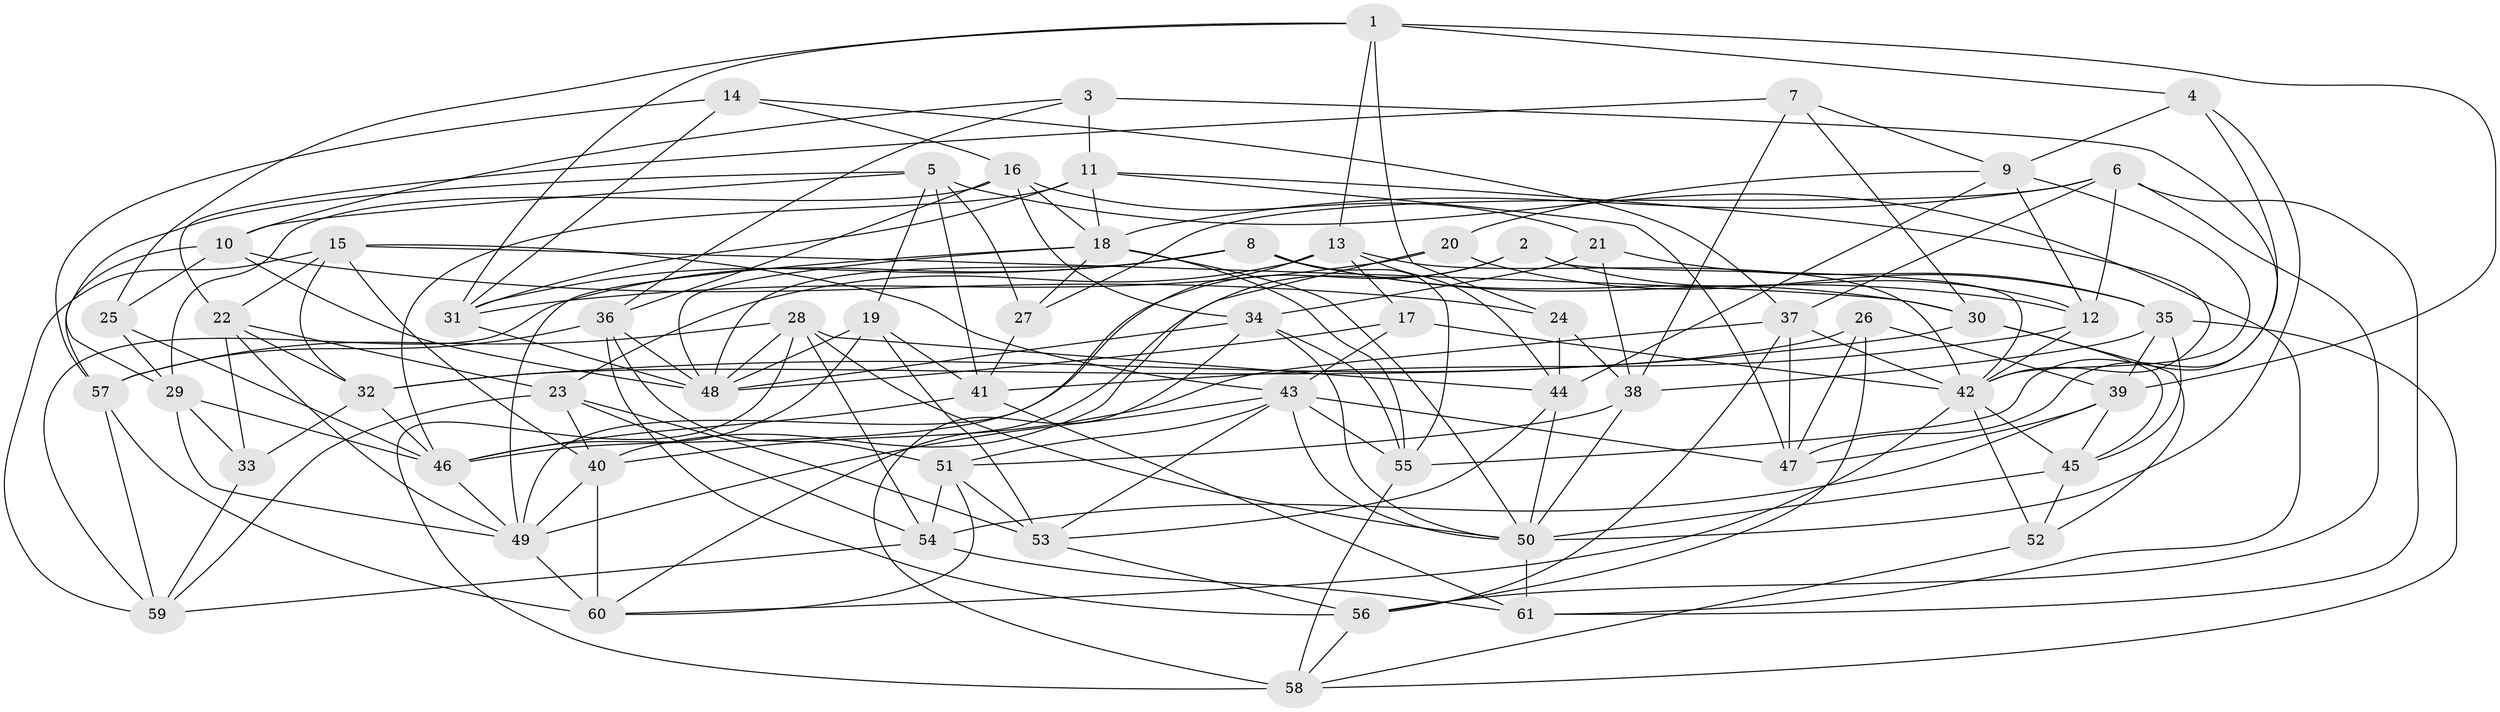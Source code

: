 // original degree distribution, {4: 1.0}
// Generated by graph-tools (version 1.1) at 2025/50/03/09/25 03:50:45]
// undirected, 61 vertices, 177 edges
graph export_dot {
graph [start="1"]
  node [color=gray90,style=filled];
  1;
  2;
  3;
  4;
  5;
  6;
  7;
  8;
  9;
  10;
  11;
  12;
  13;
  14;
  15;
  16;
  17;
  18;
  19;
  20;
  21;
  22;
  23;
  24;
  25;
  26;
  27;
  28;
  29;
  30;
  31;
  32;
  33;
  34;
  35;
  36;
  37;
  38;
  39;
  40;
  41;
  42;
  43;
  44;
  45;
  46;
  47;
  48;
  49;
  50;
  51;
  52;
  53;
  54;
  55;
  56;
  57;
  58;
  59;
  60;
  61;
  1 -- 4 [weight=1.0];
  1 -- 13 [weight=1.0];
  1 -- 24 [weight=1.0];
  1 -- 25 [weight=1.0];
  1 -- 31 [weight=1.0];
  1 -- 39 [weight=1.0];
  2 -- 12 [weight=1.0];
  2 -- 40 [weight=1.0];
  2 -- 42 [weight=1.0];
  2 -- 46 [weight=1.0];
  3 -- 10 [weight=1.0];
  3 -- 11 [weight=1.0];
  3 -- 36 [weight=1.0];
  3 -- 47 [weight=1.0];
  4 -- 9 [weight=1.0];
  4 -- 50 [weight=1.0];
  4 -- 55 [weight=1.0];
  5 -- 10 [weight=1.0];
  5 -- 19 [weight=1.0];
  5 -- 27 [weight=1.0];
  5 -- 29 [weight=1.0];
  5 -- 41 [weight=1.0];
  5 -- 61 [weight=1.0];
  6 -- 12 [weight=1.0];
  6 -- 18 [weight=1.0];
  6 -- 27 [weight=1.0];
  6 -- 37 [weight=1.0];
  6 -- 56 [weight=1.0];
  6 -- 61 [weight=1.0];
  7 -- 9 [weight=1.0];
  7 -- 22 [weight=1.0];
  7 -- 30 [weight=1.0];
  7 -- 38 [weight=1.0];
  8 -- 12 [weight=1.0];
  8 -- 30 [weight=1.0];
  8 -- 31 [weight=1.0];
  8 -- 48 [weight=1.0];
  8 -- 55 [weight=1.0];
  8 -- 59 [weight=1.0];
  9 -- 12 [weight=1.0];
  9 -- 20 [weight=1.0];
  9 -- 42 [weight=1.0];
  9 -- 44 [weight=1.0];
  10 -- 24 [weight=1.0];
  10 -- 25 [weight=1.0];
  10 -- 48 [weight=1.0];
  10 -- 57 [weight=1.0];
  11 -- 18 [weight=1.0];
  11 -- 31 [weight=1.0];
  11 -- 42 [weight=1.0];
  11 -- 46 [weight=1.0];
  11 -- 47 [weight=1.0];
  12 -- 41 [weight=1.0];
  12 -- 42 [weight=1.0];
  13 -- 17 [weight=1.0];
  13 -- 23 [weight=1.0];
  13 -- 42 [weight=1.0];
  13 -- 44 [weight=1.0];
  13 -- 49 [weight=1.0];
  14 -- 16 [weight=1.0];
  14 -- 31 [weight=1.0];
  14 -- 37 [weight=1.0];
  14 -- 57 [weight=1.0];
  15 -- 22 [weight=1.0];
  15 -- 30 [weight=1.0];
  15 -- 32 [weight=1.0];
  15 -- 40 [weight=1.0];
  15 -- 43 [weight=1.0];
  15 -- 59 [weight=1.0];
  16 -- 18 [weight=1.0];
  16 -- 21 [weight=1.0];
  16 -- 29 [weight=1.0];
  16 -- 34 [weight=1.0];
  16 -- 36 [weight=1.0];
  17 -- 42 [weight=1.0];
  17 -- 43 [weight=1.0];
  17 -- 48 [weight=1.0];
  18 -- 27 [weight=1.0];
  18 -- 48 [weight=1.0];
  18 -- 49 [weight=1.0];
  18 -- 50 [weight=1.0];
  18 -- 55 [weight=1.0];
  19 -- 41 [weight=1.0];
  19 -- 46 [weight=1.0];
  19 -- 48 [weight=2.0];
  19 -- 53 [weight=1.0];
  20 -- 31 [weight=1.0];
  20 -- 35 [weight=1.0];
  20 -- 60 [weight=1.0];
  21 -- 34 [weight=1.0];
  21 -- 35 [weight=1.0];
  21 -- 38 [weight=1.0];
  22 -- 23 [weight=1.0];
  22 -- 32 [weight=1.0];
  22 -- 33 [weight=1.0];
  22 -- 49 [weight=1.0];
  23 -- 40 [weight=1.0];
  23 -- 53 [weight=1.0];
  23 -- 54 [weight=1.0];
  23 -- 59 [weight=1.0];
  24 -- 38 [weight=1.0];
  24 -- 44 [weight=1.0];
  25 -- 29 [weight=1.0];
  25 -- 46 [weight=1.0];
  26 -- 32 [weight=1.0];
  26 -- 39 [weight=1.0];
  26 -- 47 [weight=1.0];
  26 -- 56 [weight=1.0];
  27 -- 41 [weight=1.0];
  28 -- 44 [weight=1.0];
  28 -- 48 [weight=1.0];
  28 -- 50 [weight=1.0];
  28 -- 54 [weight=1.0];
  28 -- 57 [weight=1.0];
  28 -- 58 [weight=1.0];
  29 -- 33 [weight=1.0];
  29 -- 46 [weight=1.0];
  29 -- 49 [weight=1.0];
  30 -- 32 [weight=1.0];
  30 -- 45 [weight=1.0];
  30 -- 52 [weight=1.0];
  31 -- 48 [weight=1.0];
  32 -- 33 [weight=1.0];
  32 -- 46 [weight=1.0];
  33 -- 59 [weight=1.0];
  34 -- 48 [weight=1.0];
  34 -- 50 [weight=1.0];
  34 -- 55 [weight=1.0];
  34 -- 58 [weight=1.0];
  35 -- 38 [weight=1.0];
  35 -- 39 [weight=1.0];
  35 -- 45 [weight=1.0];
  35 -- 58 [weight=1.0];
  36 -- 48 [weight=1.0];
  36 -- 51 [weight=1.0];
  36 -- 56 [weight=1.0];
  36 -- 57 [weight=1.0];
  37 -- 40 [weight=1.0];
  37 -- 42 [weight=1.0];
  37 -- 47 [weight=1.0];
  37 -- 56 [weight=1.0];
  38 -- 50 [weight=1.0];
  38 -- 51 [weight=1.0];
  39 -- 45 [weight=1.0];
  39 -- 47 [weight=1.0];
  39 -- 54 [weight=1.0];
  40 -- 49 [weight=1.0];
  40 -- 60 [weight=1.0];
  41 -- 46 [weight=1.0];
  41 -- 61 [weight=1.0];
  42 -- 45 [weight=1.0];
  42 -- 52 [weight=1.0];
  42 -- 60 [weight=1.0];
  43 -- 47 [weight=1.0];
  43 -- 49 [weight=1.0];
  43 -- 50 [weight=1.0];
  43 -- 51 [weight=1.0];
  43 -- 53 [weight=1.0];
  43 -- 55 [weight=1.0];
  44 -- 50 [weight=1.0];
  44 -- 53 [weight=1.0];
  45 -- 50 [weight=1.0];
  45 -- 52 [weight=1.0];
  46 -- 49 [weight=1.0];
  49 -- 60 [weight=1.0];
  50 -- 61 [weight=2.0];
  51 -- 53 [weight=1.0];
  51 -- 54 [weight=1.0];
  51 -- 60 [weight=1.0];
  52 -- 58 [weight=1.0];
  53 -- 56 [weight=1.0];
  54 -- 59 [weight=1.0];
  54 -- 61 [weight=1.0];
  55 -- 58 [weight=1.0];
  56 -- 58 [weight=1.0];
  57 -- 59 [weight=1.0];
  57 -- 60 [weight=1.0];
}
